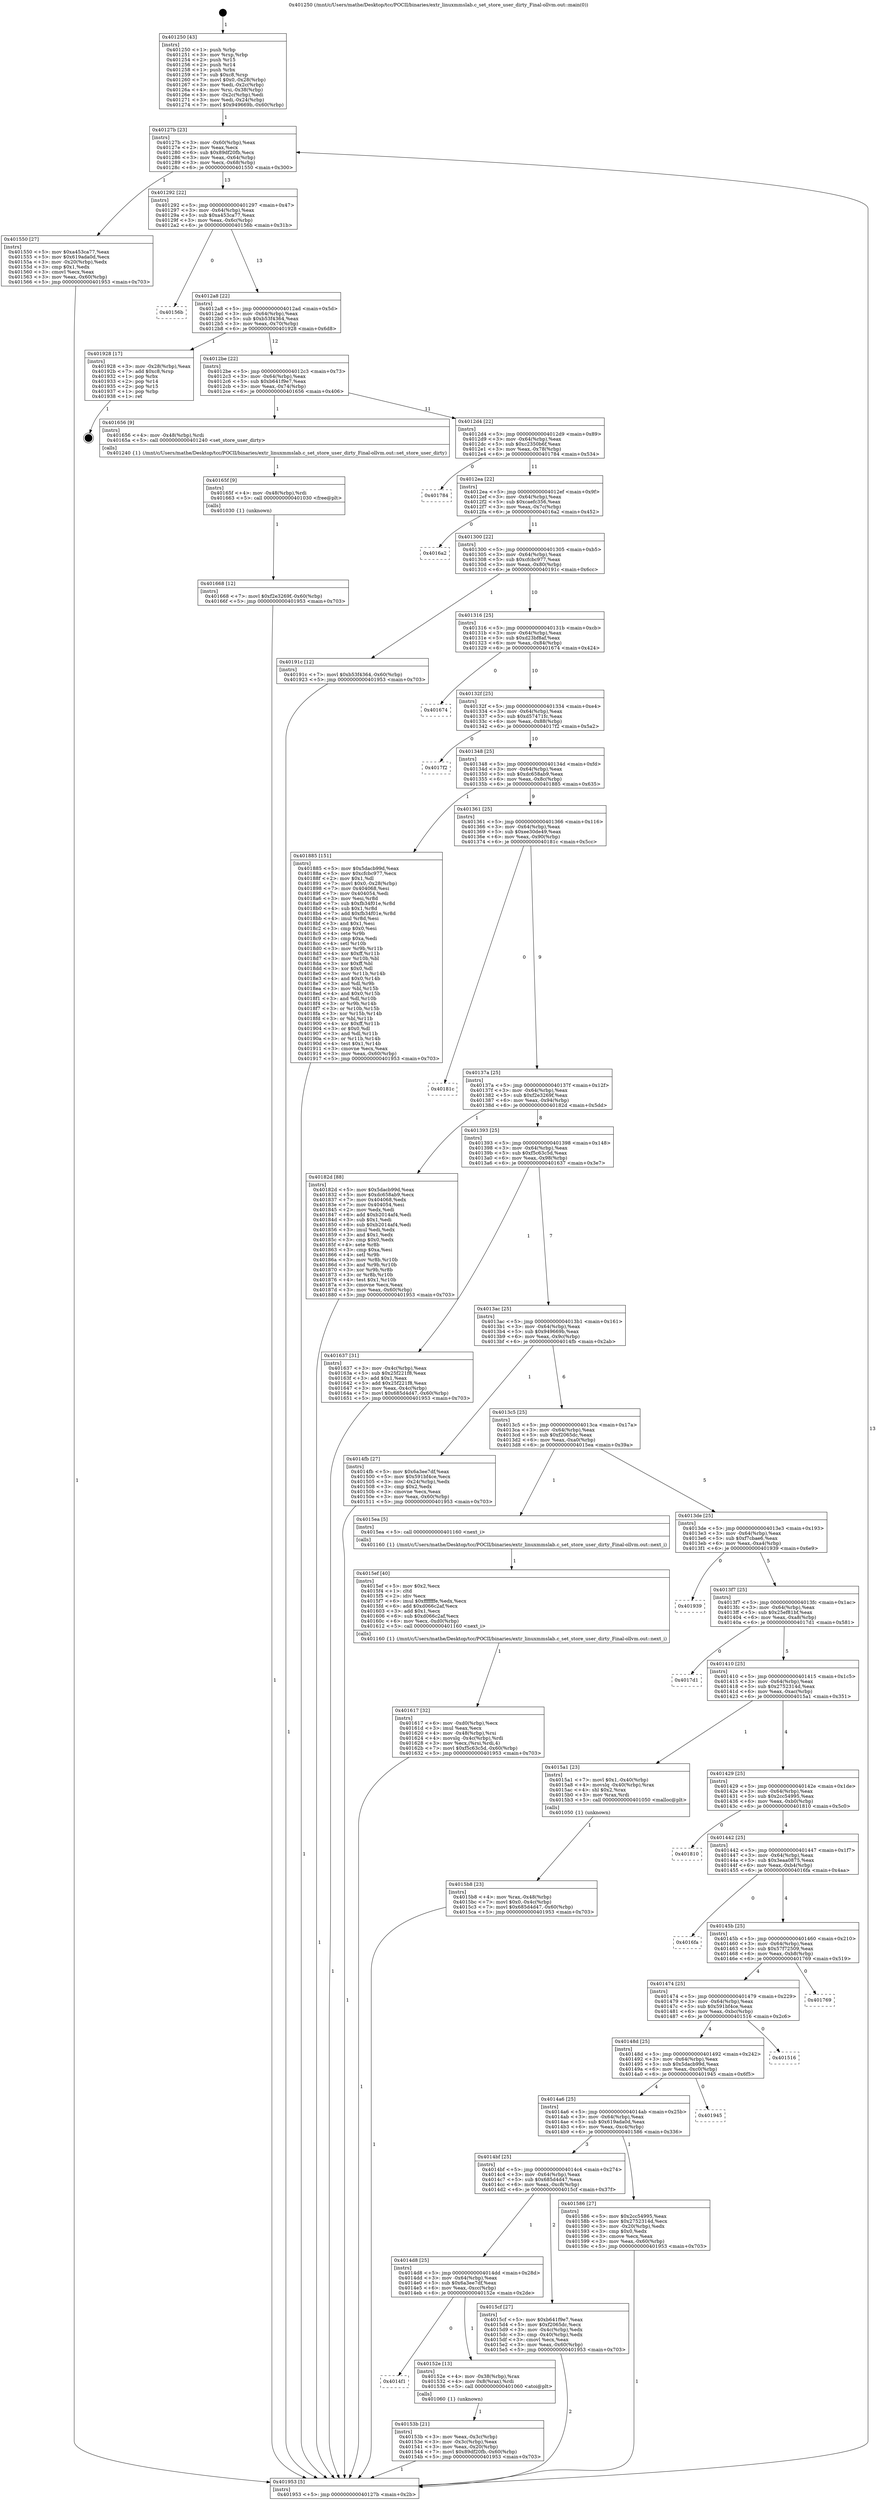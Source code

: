 digraph "0x401250" {
  label = "0x401250 (/mnt/c/Users/mathe/Desktop/tcc/POCII/binaries/extr_linuxmmslab.c_set_store_user_dirty_Final-ollvm.out::main(0))"
  labelloc = "t"
  node[shape=record]

  Entry [label="",width=0.3,height=0.3,shape=circle,fillcolor=black,style=filled]
  "0x40127b" [label="{
     0x40127b [23]\l
     | [instrs]\l
     &nbsp;&nbsp;0x40127b \<+3\>: mov -0x60(%rbp),%eax\l
     &nbsp;&nbsp;0x40127e \<+2\>: mov %eax,%ecx\l
     &nbsp;&nbsp;0x401280 \<+6\>: sub $0x89df20fb,%ecx\l
     &nbsp;&nbsp;0x401286 \<+3\>: mov %eax,-0x64(%rbp)\l
     &nbsp;&nbsp;0x401289 \<+3\>: mov %ecx,-0x68(%rbp)\l
     &nbsp;&nbsp;0x40128c \<+6\>: je 0000000000401550 \<main+0x300\>\l
  }"]
  "0x401550" [label="{
     0x401550 [27]\l
     | [instrs]\l
     &nbsp;&nbsp;0x401550 \<+5\>: mov $0xa453ca77,%eax\l
     &nbsp;&nbsp;0x401555 \<+5\>: mov $0x619ada0d,%ecx\l
     &nbsp;&nbsp;0x40155a \<+3\>: mov -0x20(%rbp),%edx\l
     &nbsp;&nbsp;0x40155d \<+3\>: cmp $0x1,%edx\l
     &nbsp;&nbsp;0x401560 \<+3\>: cmovl %ecx,%eax\l
     &nbsp;&nbsp;0x401563 \<+3\>: mov %eax,-0x60(%rbp)\l
     &nbsp;&nbsp;0x401566 \<+5\>: jmp 0000000000401953 \<main+0x703\>\l
  }"]
  "0x401292" [label="{
     0x401292 [22]\l
     | [instrs]\l
     &nbsp;&nbsp;0x401292 \<+5\>: jmp 0000000000401297 \<main+0x47\>\l
     &nbsp;&nbsp;0x401297 \<+3\>: mov -0x64(%rbp),%eax\l
     &nbsp;&nbsp;0x40129a \<+5\>: sub $0xa453ca77,%eax\l
     &nbsp;&nbsp;0x40129f \<+3\>: mov %eax,-0x6c(%rbp)\l
     &nbsp;&nbsp;0x4012a2 \<+6\>: je 000000000040156b \<main+0x31b\>\l
  }"]
  Exit [label="",width=0.3,height=0.3,shape=circle,fillcolor=black,style=filled,peripheries=2]
  "0x40156b" [label="{
     0x40156b\l
  }", style=dashed]
  "0x4012a8" [label="{
     0x4012a8 [22]\l
     | [instrs]\l
     &nbsp;&nbsp;0x4012a8 \<+5\>: jmp 00000000004012ad \<main+0x5d\>\l
     &nbsp;&nbsp;0x4012ad \<+3\>: mov -0x64(%rbp),%eax\l
     &nbsp;&nbsp;0x4012b0 \<+5\>: sub $0xb53f4364,%eax\l
     &nbsp;&nbsp;0x4012b5 \<+3\>: mov %eax,-0x70(%rbp)\l
     &nbsp;&nbsp;0x4012b8 \<+6\>: je 0000000000401928 \<main+0x6d8\>\l
  }"]
  "0x401668" [label="{
     0x401668 [12]\l
     | [instrs]\l
     &nbsp;&nbsp;0x401668 \<+7\>: movl $0xf2e3269f,-0x60(%rbp)\l
     &nbsp;&nbsp;0x40166f \<+5\>: jmp 0000000000401953 \<main+0x703\>\l
  }"]
  "0x401928" [label="{
     0x401928 [17]\l
     | [instrs]\l
     &nbsp;&nbsp;0x401928 \<+3\>: mov -0x28(%rbp),%eax\l
     &nbsp;&nbsp;0x40192b \<+7\>: add $0xc8,%rsp\l
     &nbsp;&nbsp;0x401932 \<+1\>: pop %rbx\l
     &nbsp;&nbsp;0x401933 \<+2\>: pop %r14\l
     &nbsp;&nbsp;0x401935 \<+2\>: pop %r15\l
     &nbsp;&nbsp;0x401937 \<+1\>: pop %rbp\l
     &nbsp;&nbsp;0x401938 \<+1\>: ret\l
  }"]
  "0x4012be" [label="{
     0x4012be [22]\l
     | [instrs]\l
     &nbsp;&nbsp;0x4012be \<+5\>: jmp 00000000004012c3 \<main+0x73\>\l
     &nbsp;&nbsp;0x4012c3 \<+3\>: mov -0x64(%rbp),%eax\l
     &nbsp;&nbsp;0x4012c6 \<+5\>: sub $0xb641f9e7,%eax\l
     &nbsp;&nbsp;0x4012cb \<+3\>: mov %eax,-0x74(%rbp)\l
     &nbsp;&nbsp;0x4012ce \<+6\>: je 0000000000401656 \<main+0x406\>\l
  }"]
  "0x40165f" [label="{
     0x40165f [9]\l
     | [instrs]\l
     &nbsp;&nbsp;0x40165f \<+4\>: mov -0x48(%rbp),%rdi\l
     &nbsp;&nbsp;0x401663 \<+5\>: call 0000000000401030 \<free@plt\>\l
     | [calls]\l
     &nbsp;&nbsp;0x401030 \{1\} (unknown)\l
  }"]
  "0x401656" [label="{
     0x401656 [9]\l
     | [instrs]\l
     &nbsp;&nbsp;0x401656 \<+4\>: mov -0x48(%rbp),%rdi\l
     &nbsp;&nbsp;0x40165a \<+5\>: call 0000000000401240 \<set_store_user_dirty\>\l
     | [calls]\l
     &nbsp;&nbsp;0x401240 \{1\} (/mnt/c/Users/mathe/Desktop/tcc/POCII/binaries/extr_linuxmmslab.c_set_store_user_dirty_Final-ollvm.out::set_store_user_dirty)\l
  }"]
  "0x4012d4" [label="{
     0x4012d4 [22]\l
     | [instrs]\l
     &nbsp;&nbsp;0x4012d4 \<+5\>: jmp 00000000004012d9 \<main+0x89\>\l
     &nbsp;&nbsp;0x4012d9 \<+3\>: mov -0x64(%rbp),%eax\l
     &nbsp;&nbsp;0x4012dc \<+5\>: sub $0xc2350b6f,%eax\l
     &nbsp;&nbsp;0x4012e1 \<+3\>: mov %eax,-0x78(%rbp)\l
     &nbsp;&nbsp;0x4012e4 \<+6\>: je 0000000000401784 \<main+0x534\>\l
  }"]
  "0x401617" [label="{
     0x401617 [32]\l
     | [instrs]\l
     &nbsp;&nbsp;0x401617 \<+6\>: mov -0xd0(%rbp),%ecx\l
     &nbsp;&nbsp;0x40161d \<+3\>: imul %eax,%ecx\l
     &nbsp;&nbsp;0x401620 \<+4\>: mov -0x48(%rbp),%rsi\l
     &nbsp;&nbsp;0x401624 \<+4\>: movslq -0x4c(%rbp),%rdi\l
     &nbsp;&nbsp;0x401628 \<+3\>: mov %ecx,(%rsi,%rdi,4)\l
     &nbsp;&nbsp;0x40162b \<+7\>: movl $0xf5c63c5d,-0x60(%rbp)\l
     &nbsp;&nbsp;0x401632 \<+5\>: jmp 0000000000401953 \<main+0x703\>\l
  }"]
  "0x401784" [label="{
     0x401784\l
  }", style=dashed]
  "0x4012ea" [label="{
     0x4012ea [22]\l
     | [instrs]\l
     &nbsp;&nbsp;0x4012ea \<+5\>: jmp 00000000004012ef \<main+0x9f\>\l
     &nbsp;&nbsp;0x4012ef \<+3\>: mov -0x64(%rbp),%eax\l
     &nbsp;&nbsp;0x4012f2 \<+5\>: sub $0xcaefc356,%eax\l
     &nbsp;&nbsp;0x4012f7 \<+3\>: mov %eax,-0x7c(%rbp)\l
     &nbsp;&nbsp;0x4012fa \<+6\>: je 00000000004016a2 \<main+0x452\>\l
  }"]
  "0x4015ef" [label="{
     0x4015ef [40]\l
     | [instrs]\l
     &nbsp;&nbsp;0x4015ef \<+5\>: mov $0x2,%ecx\l
     &nbsp;&nbsp;0x4015f4 \<+1\>: cltd\l
     &nbsp;&nbsp;0x4015f5 \<+2\>: idiv %ecx\l
     &nbsp;&nbsp;0x4015f7 \<+6\>: imul $0xfffffffe,%edx,%ecx\l
     &nbsp;&nbsp;0x4015fd \<+6\>: add $0xd066c2af,%ecx\l
     &nbsp;&nbsp;0x401603 \<+3\>: add $0x1,%ecx\l
     &nbsp;&nbsp;0x401606 \<+6\>: sub $0xd066c2af,%ecx\l
     &nbsp;&nbsp;0x40160c \<+6\>: mov %ecx,-0xd0(%rbp)\l
     &nbsp;&nbsp;0x401612 \<+5\>: call 0000000000401160 \<next_i\>\l
     | [calls]\l
     &nbsp;&nbsp;0x401160 \{1\} (/mnt/c/Users/mathe/Desktop/tcc/POCII/binaries/extr_linuxmmslab.c_set_store_user_dirty_Final-ollvm.out::next_i)\l
  }"]
  "0x4016a2" [label="{
     0x4016a2\l
  }", style=dashed]
  "0x401300" [label="{
     0x401300 [22]\l
     | [instrs]\l
     &nbsp;&nbsp;0x401300 \<+5\>: jmp 0000000000401305 \<main+0xb5\>\l
     &nbsp;&nbsp;0x401305 \<+3\>: mov -0x64(%rbp),%eax\l
     &nbsp;&nbsp;0x401308 \<+5\>: sub $0xcfcbc977,%eax\l
     &nbsp;&nbsp;0x40130d \<+3\>: mov %eax,-0x80(%rbp)\l
     &nbsp;&nbsp;0x401310 \<+6\>: je 000000000040191c \<main+0x6cc\>\l
  }"]
  "0x4015b8" [label="{
     0x4015b8 [23]\l
     | [instrs]\l
     &nbsp;&nbsp;0x4015b8 \<+4\>: mov %rax,-0x48(%rbp)\l
     &nbsp;&nbsp;0x4015bc \<+7\>: movl $0x0,-0x4c(%rbp)\l
     &nbsp;&nbsp;0x4015c3 \<+7\>: movl $0x685d4d47,-0x60(%rbp)\l
     &nbsp;&nbsp;0x4015ca \<+5\>: jmp 0000000000401953 \<main+0x703\>\l
  }"]
  "0x40191c" [label="{
     0x40191c [12]\l
     | [instrs]\l
     &nbsp;&nbsp;0x40191c \<+7\>: movl $0xb53f4364,-0x60(%rbp)\l
     &nbsp;&nbsp;0x401923 \<+5\>: jmp 0000000000401953 \<main+0x703\>\l
  }"]
  "0x401316" [label="{
     0x401316 [25]\l
     | [instrs]\l
     &nbsp;&nbsp;0x401316 \<+5\>: jmp 000000000040131b \<main+0xcb\>\l
     &nbsp;&nbsp;0x40131b \<+3\>: mov -0x64(%rbp),%eax\l
     &nbsp;&nbsp;0x40131e \<+5\>: sub $0xd23bf8af,%eax\l
     &nbsp;&nbsp;0x401323 \<+6\>: mov %eax,-0x84(%rbp)\l
     &nbsp;&nbsp;0x401329 \<+6\>: je 0000000000401674 \<main+0x424\>\l
  }"]
  "0x40153b" [label="{
     0x40153b [21]\l
     | [instrs]\l
     &nbsp;&nbsp;0x40153b \<+3\>: mov %eax,-0x3c(%rbp)\l
     &nbsp;&nbsp;0x40153e \<+3\>: mov -0x3c(%rbp),%eax\l
     &nbsp;&nbsp;0x401541 \<+3\>: mov %eax,-0x20(%rbp)\l
     &nbsp;&nbsp;0x401544 \<+7\>: movl $0x89df20fb,-0x60(%rbp)\l
     &nbsp;&nbsp;0x40154b \<+5\>: jmp 0000000000401953 \<main+0x703\>\l
  }"]
  "0x401674" [label="{
     0x401674\l
  }", style=dashed]
  "0x40132f" [label="{
     0x40132f [25]\l
     | [instrs]\l
     &nbsp;&nbsp;0x40132f \<+5\>: jmp 0000000000401334 \<main+0xe4\>\l
     &nbsp;&nbsp;0x401334 \<+3\>: mov -0x64(%rbp),%eax\l
     &nbsp;&nbsp;0x401337 \<+5\>: sub $0xd57471fc,%eax\l
     &nbsp;&nbsp;0x40133c \<+6\>: mov %eax,-0x88(%rbp)\l
     &nbsp;&nbsp;0x401342 \<+6\>: je 00000000004017f2 \<main+0x5a2\>\l
  }"]
  "0x4014f1" [label="{
     0x4014f1\l
  }", style=dashed]
  "0x4017f2" [label="{
     0x4017f2\l
  }", style=dashed]
  "0x401348" [label="{
     0x401348 [25]\l
     | [instrs]\l
     &nbsp;&nbsp;0x401348 \<+5\>: jmp 000000000040134d \<main+0xfd\>\l
     &nbsp;&nbsp;0x40134d \<+3\>: mov -0x64(%rbp),%eax\l
     &nbsp;&nbsp;0x401350 \<+5\>: sub $0xdc658ab9,%eax\l
     &nbsp;&nbsp;0x401355 \<+6\>: mov %eax,-0x8c(%rbp)\l
     &nbsp;&nbsp;0x40135b \<+6\>: je 0000000000401885 \<main+0x635\>\l
  }"]
  "0x40152e" [label="{
     0x40152e [13]\l
     | [instrs]\l
     &nbsp;&nbsp;0x40152e \<+4\>: mov -0x38(%rbp),%rax\l
     &nbsp;&nbsp;0x401532 \<+4\>: mov 0x8(%rax),%rdi\l
     &nbsp;&nbsp;0x401536 \<+5\>: call 0000000000401060 \<atoi@plt\>\l
     | [calls]\l
     &nbsp;&nbsp;0x401060 \{1\} (unknown)\l
  }"]
  "0x401885" [label="{
     0x401885 [151]\l
     | [instrs]\l
     &nbsp;&nbsp;0x401885 \<+5\>: mov $0x5dacb99d,%eax\l
     &nbsp;&nbsp;0x40188a \<+5\>: mov $0xcfcbc977,%ecx\l
     &nbsp;&nbsp;0x40188f \<+2\>: mov $0x1,%dl\l
     &nbsp;&nbsp;0x401891 \<+7\>: movl $0x0,-0x28(%rbp)\l
     &nbsp;&nbsp;0x401898 \<+7\>: mov 0x404068,%esi\l
     &nbsp;&nbsp;0x40189f \<+7\>: mov 0x404054,%edi\l
     &nbsp;&nbsp;0x4018a6 \<+3\>: mov %esi,%r8d\l
     &nbsp;&nbsp;0x4018a9 \<+7\>: sub $0xfb34f01e,%r8d\l
     &nbsp;&nbsp;0x4018b0 \<+4\>: sub $0x1,%r8d\l
     &nbsp;&nbsp;0x4018b4 \<+7\>: add $0xfb34f01e,%r8d\l
     &nbsp;&nbsp;0x4018bb \<+4\>: imul %r8d,%esi\l
     &nbsp;&nbsp;0x4018bf \<+3\>: and $0x1,%esi\l
     &nbsp;&nbsp;0x4018c2 \<+3\>: cmp $0x0,%esi\l
     &nbsp;&nbsp;0x4018c5 \<+4\>: sete %r9b\l
     &nbsp;&nbsp;0x4018c9 \<+3\>: cmp $0xa,%edi\l
     &nbsp;&nbsp;0x4018cc \<+4\>: setl %r10b\l
     &nbsp;&nbsp;0x4018d0 \<+3\>: mov %r9b,%r11b\l
     &nbsp;&nbsp;0x4018d3 \<+4\>: xor $0xff,%r11b\l
     &nbsp;&nbsp;0x4018d7 \<+3\>: mov %r10b,%bl\l
     &nbsp;&nbsp;0x4018da \<+3\>: xor $0xff,%bl\l
     &nbsp;&nbsp;0x4018dd \<+3\>: xor $0x0,%dl\l
     &nbsp;&nbsp;0x4018e0 \<+3\>: mov %r11b,%r14b\l
     &nbsp;&nbsp;0x4018e3 \<+4\>: and $0x0,%r14b\l
     &nbsp;&nbsp;0x4018e7 \<+3\>: and %dl,%r9b\l
     &nbsp;&nbsp;0x4018ea \<+3\>: mov %bl,%r15b\l
     &nbsp;&nbsp;0x4018ed \<+4\>: and $0x0,%r15b\l
     &nbsp;&nbsp;0x4018f1 \<+3\>: and %dl,%r10b\l
     &nbsp;&nbsp;0x4018f4 \<+3\>: or %r9b,%r14b\l
     &nbsp;&nbsp;0x4018f7 \<+3\>: or %r10b,%r15b\l
     &nbsp;&nbsp;0x4018fa \<+3\>: xor %r15b,%r14b\l
     &nbsp;&nbsp;0x4018fd \<+3\>: or %bl,%r11b\l
     &nbsp;&nbsp;0x401900 \<+4\>: xor $0xff,%r11b\l
     &nbsp;&nbsp;0x401904 \<+3\>: or $0x0,%dl\l
     &nbsp;&nbsp;0x401907 \<+3\>: and %dl,%r11b\l
     &nbsp;&nbsp;0x40190a \<+3\>: or %r11b,%r14b\l
     &nbsp;&nbsp;0x40190d \<+4\>: test $0x1,%r14b\l
     &nbsp;&nbsp;0x401911 \<+3\>: cmovne %ecx,%eax\l
     &nbsp;&nbsp;0x401914 \<+3\>: mov %eax,-0x60(%rbp)\l
     &nbsp;&nbsp;0x401917 \<+5\>: jmp 0000000000401953 \<main+0x703\>\l
  }"]
  "0x401361" [label="{
     0x401361 [25]\l
     | [instrs]\l
     &nbsp;&nbsp;0x401361 \<+5\>: jmp 0000000000401366 \<main+0x116\>\l
     &nbsp;&nbsp;0x401366 \<+3\>: mov -0x64(%rbp),%eax\l
     &nbsp;&nbsp;0x401369 \<+5\>: sub $0xee30de49,%eax\l
     &nbsp;&nbsp;0x40136e \<+6\>: mov %eax,-0x90(%rbp)\l
     &nbsp;&nbsp;0x401374 \<+6\>: je 000000000040181c \<main+0x5cc\>\l
  }"]
  "0x4014d8" [label="{
     0x4014d8 [25]\l
     | [instrs]\l
     &nbsp;&nbsp;0x4014d8 \<+5\>: jmp 00000000004014dd \<main+0x28d\>\l
     &nbsp;&nbsp;0x4014dd \<+3\>: mov -0x64(%rbp),%eax\l
     &nbsp;&nbsp;0x4014e0 \<+5\>: sub $0x6a3ee7df,%eax\l
     &nbsp;&nbsp;0x4014e5 \<+6\>: mov %eax,-0xcc(%rbp)\l
     &nbsp;&nbsp;0x4014eb \<+6\>: je 000000000040152e \<main+0x2de\>\l
  }"]
  "0x40181c" [label="{
     0x40181c\l
  }", style=dashed]
  "0x40137a" [label="{
     0x40137a [25]\l
     | [instrs]\l
     &nbsp;&nbsp;0x40137a \<+5\>: jmp 000000000040137f \<main+0x12f\>\l
     &nbsp;&nbsp;0x40137f \<+3\>: mov -0x64(%rbp),%eax\l
     &nbsp;&nbsp;0x401382 \<+5\>: sub $0xf2e3269f,%eax\l
     &nbsp;&nbsp;0x401387 \<+6\>: mov %eax,-0x94(%rbp)\l
     &nbsp;&nbsp;0x40138d \<+6\>: je 000000000040182d \<main+0x5dd\>\l
  }"]
  "0x4015cf" [label="{
     0x4015cf [27]\l
     | [instrs]\l
     &nbsp;&nbsp;0x4015cf \<+5\>: mov $0xb641f9e7,%eax\l
     &nbsp;&nbsp;0x4015d4 \<+5\>: mov $0xf2065dc,%ecx\l
     &nbsp;&nbsp;0x4015d9 \<+3\>: mov -0x4c(%rbp),%edx\l
     &nbsp;&nbsp;0x4015dc \<+3\>: cmp -0x40(%rbp),%edx\l
     &nbsp;&nbsp;0x4015df \<+3\>: cmovl %ecx,%eax\l
     &nbsp;&nbsp;0x4015e2 \<+3\>: mov %eax,-0x60(%rbp)\l
     &nbsp;&nbsp;0x4015e5 \<+5\>: jmp 0000000000401953 \<main+0x703\>\l
  }"]
  "0x40182d" [label="{
     0x40182d [88]\l
     | [instrs]\l
     &nbsp;&nbsp;0x40182d \<+5\>: mov $0x5dacb99d,%eax\l
     &nbsp;&nbsp;0x401832 \<+5\>: mov $0xdc658ab9,%ecx\l
     &nbsp;&nbsp;0x401837 \<+7\>: mov 0x404068,%edx\l
     &nbsp;&nbsp;0x40183e \<+7\>: mov 0x404054,%esi\l
     &nbsp;&nbsp;0x401845 \<+2\>: mov %edx,%edi\l
     &nbsp;&nbsp;0x401847 \<+6\>: add $0xb2014af4,%edi\l
     &nbsp;&nbsp;0x40184d \<+3\>: sub $0x1,%edi\l
     &nbsp;&nbsp;0x401850 \<+6\>: sub $0xb2014af4,%edi\l
     &nbsp;&nbsp;0x401856 \<+3\>: imul %edi,%edx\l
     &nbsp;&nbsp;0x401859 \<+3\>: and $0x1,%edx\l
     &nbsp;&nbsp;0x40185c \<+3\>: cmp $0x0,%edx\l
     &nbsp;&nbsp;0x40185f \<+4\>: sete %r8b\l
     &nbsp;&nbsp;0x401863 \<+3\>: cmp $0xa,%esi\l
     &nbsp;&nbsp;0x401866 \<+4\>: setl %r9b\l
     &nbsp;&nbsp;0x40186a \<+3\>: mov %r8b,%r10b\l
     &nbsp;&nbsp;0x40186d \<+3\>: and %r9b,%r10b\l
     &nbsp;&nbsp;0x401870 \<+3\>: xor %r9b,%r8b\l
     &nbsp;&nbsp;0x401873 \<+3\>: or %r8b,%r10b\l
     &nbsp;&nbsp;0x401876 \<+4\>: test $0x1,%r10b\l
     &nbsp;&nbsp;0x40187a \<+3\>: cmovne %ecx,%eax\l
     &nbsp;&nbsp;0x40187d \<+3\>: mov %eax,-0x60(%rbp)\l
     &nbsp;&nbsp;0x401880 \<+5\>: jmp 0000000000401953 \<main+0x703\>\l
  }"]
  "0x401393" [label="{
     0x401393 [25]\l
     | [instrs]\l
     &nbsp;&nbsp;0x401393 \<+5\>: jmp 0000000000401398 \<main+0x148\>\l
     &nbsp;&nbsp;0x401398 \<+3\>: mov -0x64(%rbp),%eax\l
     &nbsp;&nbsp;0x40139b \<+5\>: sub $0xf5c63c5d,%eax\l
     &nbsp;&nbsp;0x4013a0 \<+6\>: mov %eax,-0x98(%rbp)\l
     &nbsp;&nbsp;0x4013a6 \<+6\>: je 0000000000401637 \<main+0x3e7\>\l
  }"]
  "0x4014bf" [label="{
     0x4014bf [25]\l
     | [instrs]\l
     &nbsp;&nbsp;0x4014bf \<+5\>: jmp 00000000004014c4 \<main+0x274\>\l
     &nbsp;&nbsp;0x4014c4 \<+3\>: mov -0x64(%rbp),%eax\l
     &nbsp;&nbsp;0x4014c7 \<+5\>: sub $0x685d4d47,%eax\l
     &nbsp;&nbsp;0x4014cc \<+6\>: mov %eax,-0xc8(%rbp)\l
     &nbsp;&nbsp;0x4014d2 \<+6\>: je 00000000004015cf \<main+0x37f\>\l
  }"]
  "0x401637" [label="{
     0x401637 [31]\l
     | [instrs]\l
     &nbsp;&nbsp;0x401637 \<+3\>: mov -0x4c(%rbp),%eax\l
     &nbsp;&nbsp;0x40163a \<+5\>: sub $0x25f221f8,%eax\l
     &nbsp;&nbsp;0x40163f \<+3\>: add $0x1,%eax\l
     &nbsp;&nbsp;0x401642 \<+5\>: add $0x25f221f8,%eax\l
     &nbsp;&nbsp;0x401647 \<+3\>: mov %eax,-0x4c(%rbp)\l
     &nbsp;&nbsp;0x40164a \<+7\>: movl $0x685d4d47,-0x60(%rbp)\l
     &nbsp;&nbsp;0x401651 \<+5\>: jmp 0000000000401953 \<main+0x703\>\l
  }"]
  "0x4013ac" [label="{
     0x4013ac [25]\l
     | [instrs]\l
     &nbsp;&nbsp;0x4013ac \<+5\>: jmp 00000000004013b1 \<main+0x161\>\l
     &nbsp;&nbsp;0x4013b1 \<+3\>: mov -0x64(%rbp),%eax\l
     &nbsp;&nbsp;0x4013b4 \<+5\>: sub $0x949669b,%eax\l
     &nbsp;&nbsp;0x4013b9 \<+6\>: mov %eax,-0x9c(%rbp)\l
     &nbsp;&nbsp;0x4013bf \<+6\>: je 00000000004014fb \<main+0x2ab\>\l
  }"]
  "0x401586" [label="{
     0x401586 [27]\l
     | [instrs]\l
     &nbsp;&nbsp;0x401586 \<+5\>: mov $0x2cc54995,%eax\l
     &nbsp;&nbsp;0x40158b \<+5\>: mov $0x2752314d,%ecx\l
     &nbsp;&nbsp;0x401590 \<+3\>: mov -0x20(%rbp),%edx\l
     &nbsp;&nbsp;0x401593 \<+3\>: cmp $0x0,%edx\l
     &nbsp;&nbsp;0x401596 \<+3\>: cmove %ecx,%eax\l
     &nbsp;&nbsp;0x401599 \<+3\>: mov %eax,-0x60(%rbp)\l
     &nbsp;&nbsp;0x40159c \<+5\>: jmp 0000000000401953 \<main+0x703\>\l
  }"]
  "0x4014fb" [label="{
     0x4014fb [27]\l
     | [instrs]\l
     &nbsp;&nbsp;0x4014fb \<+5\>: mov $0x6a3ee7df,%eax\l
     &nbsp;&nbsp;0x401500 \<+5\>: mov $0x591bf4ce,%ecx\l
     &nbsp;&nbsp;0x401505 \<+3\>: mov -0x24(%rbp),%edx\l
     &nbsp;&nbsp;0x401508 \<+3\>: cmp $0x2,%edx\l
     &nbsp;&nbsp;0x40150b \<+3\>: cmovne %ecx,%eax\l
     &nbsp;&nbsp;0x40150e \<+3\>: mov %eax,-0x60(%rbp)\l
     &nbsp;&nbsp;0x401511 \<+5\>: jmp 0000000000401953 \<main+0x703\>\l
  }"]
  "0x4013c5" [label="{
     0x4013c5 [25]\l
     | [instrs]\l
     &nbsp;&nbsp;0x4013c5 \<+5\>: jmp 00000000004013ca \<main+0x17a\>\l
     &nbsp;&nbsp;0x4013ca \<+3\>: mov -0x64(%rbp),%eax\l
     &nbsp;&nbsp;0x4013cd \<+5\>: sub $0xf2065dc,%eax\l
     &nbsp;&nbsp;0x4013d2 \<+6\>: mov %eax,-0xa0(%rbp)\l
     &nbsp;&nbsp;0x4013d8 \<+6\>: je 00000000004015ea \<main+0x39a\>\l
  }"]
  "0x401953" [label="{
     0x401953 [5]\l
     | [instrs]\l
     &nbsp;&nbsp;0x401953 \<+5\>: jmp 000000000040127b \<main+0x2b\>\l
  }"]
  "0x401250" [label="{
     0x401250 [43]\l
     | [instrs]\l
     &nbsp;&nbsp;0x401250 \<+1\>: push %rbp\l
     &nbsp;&nbsp;0x401251 \<+3\>: mov %rsp,%rbp\l
     &nbsp;&nbsp;0x401254 \<+2\>: push %r15\l
     &nbsp;&nbsp;0x401256 \<+2\>: push %r14\l
     &nbsp;&nbsp;0x401258 \<+1\>: push %rbx\l
     &nbsp;&nbsp;0x401259 \<+7\>: sub $0xc8,%rsp\l
     &nbsp;&nbsp;0x401260 \<+7\>: movl $0x0,-0x28(%rbp)\l
     &nbsp;&nbsp;0x401267 \<+3\>: mov %edi,-0x2c(%rbp)\l
     &nbsp;&nbsp;0x40126a \<+4\>: mov %rsi,-0x38(%rbp)\l
     &nbsp;&nbsp;0x40126e \<+3\>: mov -0x2c(%rbp),%edi\l
     &nbsp;&nbsp;0x401271 \<+3\>: mov %edi,-0x24(%rbp)\l
     &nbsp;&nbsp;0x401274 \<+7\>: movl $0x949669b,-0x60(%rbp)\l
  }"]
  "0x4014a6" [label="{
     0x4014a6 [25]\l
     | [instrs]\l
     &nbsp;&nbsp;0x4014a6 \<+5\>: jmp 00000000004014ab \<main+0x25b\>\l
     &nbsp;&nbsp;0x4014ab \<+3\>: mov -0x64(%rbp),%eax\l
     &nbsp;&nbsp;0x4014ae \<+5\>: sub $0x619ada0d,%eax\l
     &nbsp;&nbsp;0x4014b3 \<+6\>: mov %eax,-0xc4(%rbp)\l
     &nbsp;&nbsp;0x4014b9 \<+6\>: je 0000000000401586 \<main+0x336\>\l
  }"]
  "0x4015ea" [label="{
     0x4015ea [5]\l
     | [instrs]\l
     &nbsp;&nbsp;0x4015ea \<+5\>: call 0000000000401160 \<next_i\>\l
     | [calls]\l
     &nbsp;&nbsp;0x401160 \{1\} (/mnt/c/Users/mathe/Desktop/tcc/POCII/binaries/extr_linuxmmslab.c_set_store_user_dirty_Final-ollvm.out::next_i)\l
  }"]
  "0x4013de" [label="{
     0x4013de [25]\l
     | [instrs]\l
     &nbsp;&nbsp;0x4013de \<+5\>: jmp 00000000004013e3 \<main+0x193\>\l
     &nbsp;&nbsp;0x4013e3 \<+3\>: mov -0x64(%rbp),%eax\l
     &nbsp;&nbsp;0x4013e6 \<+5\>: sub $0xf7cbae6,%eax\l
     &nbsp;&nbsp;0x4013eb \<+6\>: mov %eax,-0xa4(%rbp)\l
     &nbsp;&nbsp;0x4013f1 \<+6\>: je 0000000000401939 \<main+0x6e9\>\l
  }"]
  "0x401945" [label="{
     0x401945\l
  }", style=dashed]
  "0x401939" [label="{
     0x401939\l
  }", style=dashed]
  "0x4013f7" [label="{
     0x4013f7 [25]\l
     | [instrs]\l
     &nbsp;&nbsp;0x4013f7 \<+5\>: jmp 00000000004013fc \<main+0x1ac\>\l
     &nbsp;&nbsp;0x4013fc \<+3\>: mov -0x64(%rbp),%eax\l
     &nbsp;&nbsp;0x4013ff \<+5\>: sub $0x25ef81bf,%eax\l
     &nbsp;&nbsp;0x401404 \<+6\>: mov %eax,-0xa8(%rbp)\l
     &nbsp;&nbsp;0x40140a \<+6\>: je 00000000004017d1 \<main+0x581\>\l
  }"]
  "0x40148d" [label="{
     0x40148d [25]\l
     | [instrs]\l
     &nbsp;&nbsp;0x40148d \<+5\>: jmp 0000000000401492 \<main+0x242\>\l
     &nbsp;&nbsp;0x401492 \<+3\>: mov -0x64(%rbp),%eax\l
     &nbsp;&nbsp;0x401495 \<+5\>: sub $0x5dacb99d,%eax\l
     &nbsp;&nbsp;0x40149a \<+6\>: mov %eax,-0xc0(%rbp)\l
     &nbsp;&nbsp;0x4014a0 \<+6\>: je 0000000000401945 \<main+0x6f5\>\l
  }"]
  "0x4017d1" [label="{
     0x4017d1\l
  }", style=dashed]
  "0x401410" [label="{
     0x401410 [25]\l
     | [instrs]\l
     &nbsp;&nbsp;0x401410 \<+5\>: jmp 0000000000401415 \<main+0x1c5\>\l
     &nbsp;&nbsp;0x401415 \<+3\>: mov -0x64(%rbp),%eax\l
     &nbsp;&nbsp;0x401418 \<+5\>: sub $0x2752314d,%eax\l
     &nbsp;&nbsp;0x40141d \<+6\>: mov %eax,-0xac(%rbp)\l
     &nbsp;&nbsp;0x401423 \<+6\>: je 00000000004015a1 \<main+0x351\>\l
  }"]
  "0x401516" [label="{
     0x401516\l
  }", style=dashed]
  "0x4015a1" [label="{
     0x4015a1 [23]\l
     | [instrs]\l
     &nbsp;&nbsp;0x4015a1 \<+7\>: movl $0x1,-0x40(%rbp)\l
     &nbsp;&nbsp;0x4015a8 \<+4\>: movslq -0x40(%rbp),%rax\l
     &nbsp;&nbsp;0x4015ac \<+4\>: shl $0x2,%rax\l
     &nbsp;&nbsp;0x4015b0 \<+3\>: mov %rax,%rdi\l
     &nbsp;&nbsp;0x4015b3 \<+5\>: call 0000000000401050 \<malloc@plt\>\l
     | [calls]\l
     &nbsp;&nbsp;0x401050 \{1\} (unknown)\l
  }"]
  "0x401429" [label="{
     0x401429 [25]\l
     | [instrs]\l
     &nbsp;&nbsp;0x401429 \<+5\>: jmp 000000000040142e \<main+0x1de\>\l
     &nbsp;&nbsp;0x40142e \<+3\>: mov -0x64(%rbp),%eax\l
     &nbsp;&nbsp;0x401431 \<+5\>: sub $0x2cc54995,%eax\l
     &nbsp;&nbsp;0x401436 \<+6\>: mov %eax,-0xb0(%rbp)\l
     &nbsp;&nbsp;0x40143c \<+6\>: je 0000000000401810 \<main+0x5c0\>\l
  }"]
  "0x401474" [label="{
     0x401474 [25]\l
     | [instrs]\l
     &nbsp;&nbsp;0x401474 \<+5\>: jmp 0000000000401479 \<main+0x229\>\l
     &nbsp;&nbsp;0x401479 \<+3\>: mov -0x64(%rbp),%eax\l
     &nbsp;&nbsp;0x40147c \<+5\>: sub $0x591bf4ce,%eax\l
     &nbsp;&nbsp;0x401481 \<+6\>: mov %eax,-0xbc(%rbp)\l
     &nbsp;&nbsp;0x401487 \<+6\>: je 0000000000401516 \<main+0x2c6\>\l
  }"]
  "0x401810" [label="{
     0x401810\l
  }", style=dashed]
  "0x401442" [label="{
     0x401442 [25]\l
     | [instrs]\l
     &nbsp;&nbsp;0x401442 \<+5\>: jmp 0000000000401447 \<main+0x1f7\>\l
     &nbsp;&nbsp;0x401447 \<+3\>: mov -0x64(%rbp),%eax\l
     &nbsp;&nbsp;0x40144a \<+5\>: sub $0x3eaa0875,%eax\l
     &nbsp;&nbsp;0x40144f \<+6\>: mov %eax,-0xb4(%rbp)\l
     &nbsp;&nbsp;0x401455 \<+6\>: je 00000000004016fa \<main+0x4aa\>\l
  }"]
  "0x401769" [label="{
     0x401769\l
  }", style=dashed]
  "0x4016fa" [label="{
     0x4016fa\l
  }", style=dashed]
  "0x40145b" [label="{
     0x40145b [25]\l
     | [instrs]\l
     &nbsp;&nbsp;0x40145b \<+5\>: jmp 0000000000401460 \<main+0x210\>\l
     &nbsp;&nbsp;0x401460 \<+3\>: mov -0x64(%rbp),%eax\l
     &nbsp;&nbsp;0x401463 \<+5\>: sub $0x57f72509,%eax\l
     &nbsp;&nbsp;0x401468 \<+6\>: mov %eax,-0xb8(%rbp)\l
     &nbsp;&nbsp;0x40146e \<+6\>: je 0000000000401769 \<main+0x519\>\l
  }"]
  Entry -> "0x401250" [label=" 1"]
  "0x40127b" -> "0x401550" [label=" 1"]
  "0x40127b" -> "0x401292" [label=" 13"]
  "0x401928" -> Exit [label=" 1"]
  "0x401292" -> "0x40156b" [label=" 0"]
  "0x401292" -> "0x4012a8" [label=" 13"]
  "0x40191c" -> "0x401953" [label=" 1"]
  "0x4012a8" -> "0x401928" [label=" 1"]
  "0x4012a8" -> "0x4012be" [label=" 12"]
  "0x401885" -> "0x401953" [label=" 1"]
  "0x4012be" -> "0x401656" [label=" 1"]
  "0x4012be" -> "0x4012d4" [label=" 11"]
  "0x40182d" -> "0x401953" [label=" 1"]
  "0x4012d4" -> "0x401784" [label=" 0"]
  "0x4012d4" -> "0x4012ea" [label=" 11"]
  "0x401668" -> "0x401953" [label=" 1"]
  "0x4012ea" -> "0x4016a2" [label=" 0"]
  "0x4012ea" -> "0x401300" [label=" 11"]
  "0x40165f" -> "0x401668" [label=" 1"]
  "0x401300" -> "0x40191c" [label=" 1"]
  "0x401300" -> "0x401316" [label=" 10"]
  "0x401656" -> "0x40165f" [label=" 1"]
  "0x401316" -> "0x401674" [label=" 0"]
  "0x401316" -> "0x40132f" [label=" 10"]
  "0x401637" -> "0x401953" [label=" 1"]
  "0x40132f" -> "0x4017f2" [label=" 0"]
  "0x40132f" -> "0x401348" [label=" 10"]
  "0x401617" -> "0x401953" [label=" 1"]
  "0x401348" -> "0x401885" [label=" 1"]
  "0x401348" -> "0x401361" [label=" 9"]
  "0x4015ef" -> "0x401617" [label=" 1"]
  "0x401361" -> "0x40181c" [label=" 0"]
  "0x401361" -> "0x40137a" [label=" 9"]
  "0x4015cf" -> "0x401953" [label=" 2"]
  "0x40137a" -> "0x40182d" [label=" 1"]
  "0x40137a" -> "0x401393" [label=" 8"]
  "0x4015b8" -> "0x401953" [label=" 1"]
  "0x401393" -> "0x401637" [label=" 1"]
  "0x401393" -> "0x4013ac" [label=" 7"]
  "0x401586" -> "0x401953" [label=" 1"]
  "0x4013ac" -> "0x4014fb" [label=" 1"]
  "0x4013ac" -> "0x4013c5" [label=" 6"]
  "0x4014fb" -> "0x401953" [label=" 1"]
  "0x401250" -> "0x40127b" [label=" 1"]
  "0x401953" -> "0x40127b" [label=" 13"]
  "0x401550" -> "0x401953" [label=" 1"]
  "0x4013c5" -> "0x4015ea" [label=" 1"]
  "0x4013c5" -> "0x4013de" [label=" 5"]
  "0x40152e" -> "0x40153b" [label=" 1"]
  "0x4013de" -> "0x401939" [label=" 0"]
  "0x4013de" -> "0x4013f7" [label=" 5"]
  "0x4014d8" -> "0x4014f1" [label=" 0"]
  "0x4013f7" -> "0x4017d1" [label=" 0"]
  "0x4013f7" -> "0x401410" [label=" 5"]
  "0x4015ea" -> "0x4015ef" [label=" 1"]
  "0x401410" -> "0x4015a1" [label=" 1"]
  "0x401410" -> "0x401429" [label=" 4"]
  "0x4014bf" -> "0x4014d8" [label=" 1"]
  "0x401429" -> "0x401810" [label=" 0"]
  "0x401429" -> "0x401442" [label=" 4"]
  "0x4015a1" -> "0x4015b8" [label=" 1"]
  "0x401442" -> "0x4016fa" [label=" 0"]
  "0x401442" -> "0x40145b" [label=" 4"]
  "0x4014a6" -> "0x4014bf" [label=" 3"]
  "0x40145b" -> "0x401769" [label=" 0"]
  "0x40145b" -> "0x401474" [label=" 4"]
  "0x4014bf" -> "0x4015cf" [label=" 2"]
  "0x401474" -> "0x401516" [label=" 0"]
  "0x401474" -> "0x40148d" [label=" 4"]
  "0x4014d8" -> "0x40152e" [label=" 1"]
  "0x40148d" -> "0x401945" [label=" 0"]
  "0x40148d" -> "0x4014a6" [label=" 4"]
  "0x40153b" -> "0x401953" [label=" 1"]
  "0x4014a6" -> "0x401586" [label=" 1"]
}
